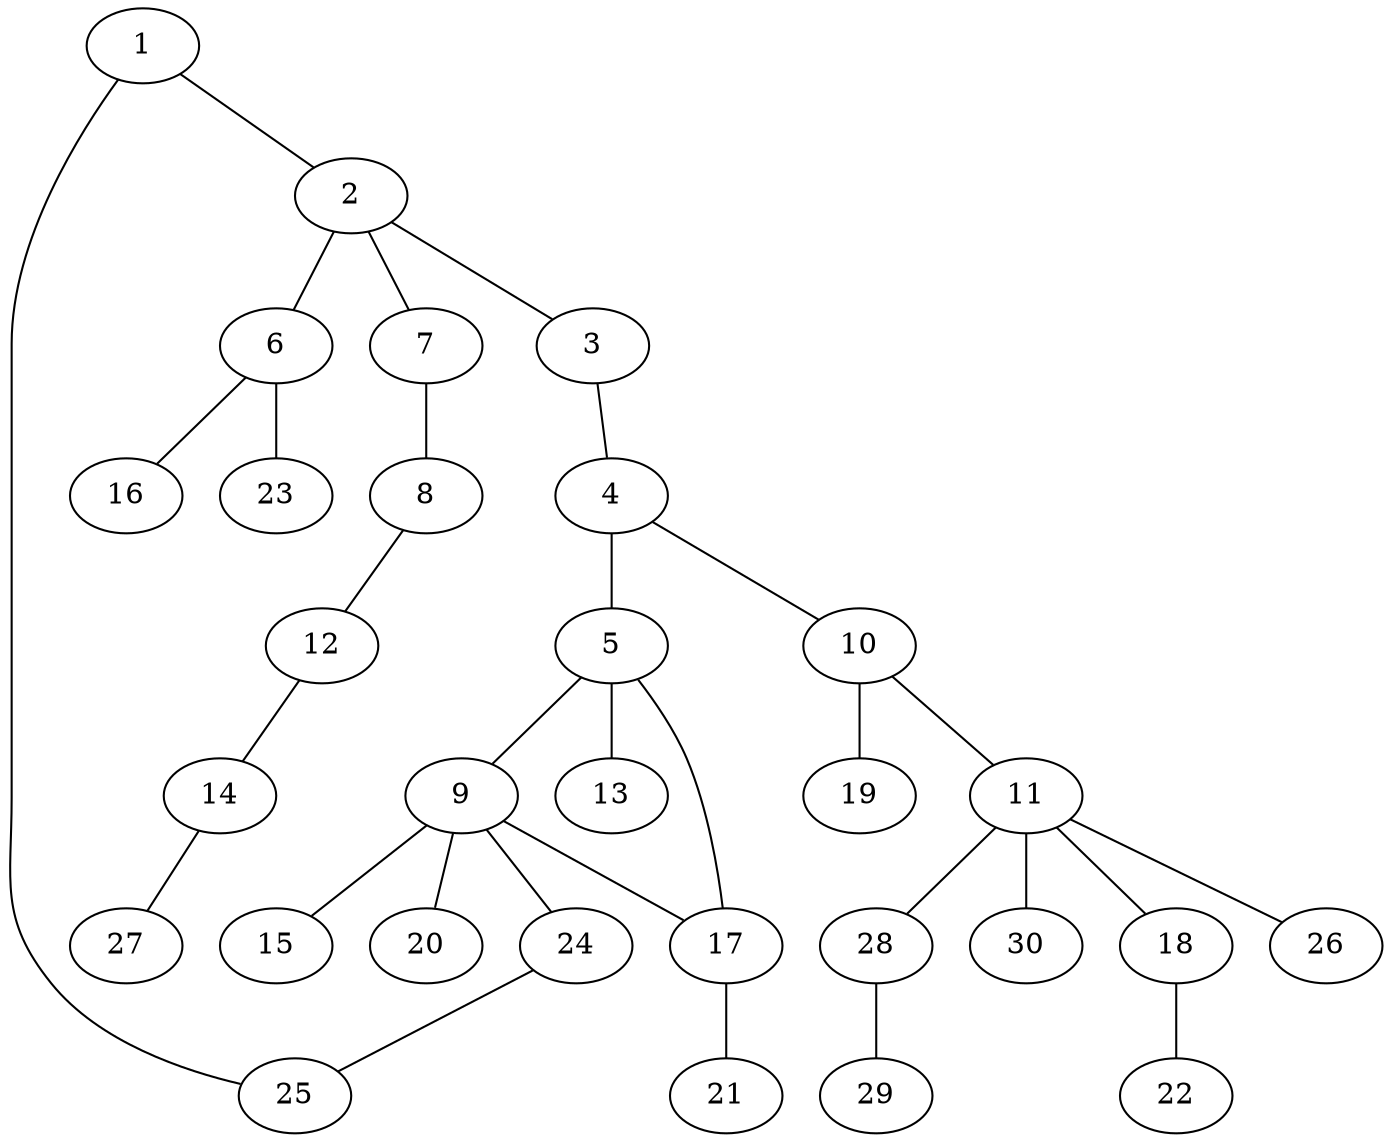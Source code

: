 graph graphname {1--2
1--25
2--3
2--6
2--7
3--4
4--5
4--10
5--9
5--13
5--17
6--16
6--23
7--8
8--12
9--15
9--17
9--20
9--24
10--11
10--19
11--18
11--26
11--28
11--30
12--14
14--27
17--21
18--22
24--25
28--29
}